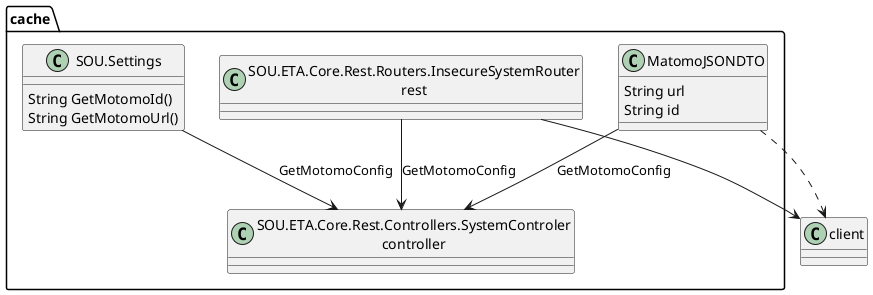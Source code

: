 
Set-ExecutionPolicy RemoteSigned
Set-ExecutionPolicy Default



@startuml Cache
class client{}
class "SOU.ETA.Core.Rest.Routers.InsecureSystemRouter\nrest" as cache.rest {}
class "SOU.ETA.Core.Rest.Controllers.SystemControler\ncontroller" as cache.controller {}
class cache.MatomoJSONDTO {
    String url
    String id
}
class "SOU.Settings" as cache.Settings {
    String GetMotomoId()
    String GetMotomoUrl()
}

cache.rest --> cache.controller : "GetMotomoConfig"
cache.MatomoJSONDTO --> cache.controller : "GetMotomoConfig"
cache.Settings --> cache.controller : "GetMotomoConfig"
cache.MatomoJSONDTO ..> client
cache.rest --> client
@enduml

@startuml Jetalon
interface SettingService {}
class SettingServiceImpl {
    addSetting()
    updateSetting()
    getSetting()
}

SettingService --> SettingServiceImpl


class ConfigurationService {
    void importConfig()
}
class SystemConfigImporter {
    void run()
}
interface PostConstrucRunnerService {
    void run()
}
class AuditServiceApplication {
    void init()
}
class "enumeration/defaultMatomoSettings" {
    ID
    URL
}

note left of ConfigurationService: Импортирует конфигурацию\nКонфигурация собрана в 7z\n\nЛежит в:\nresources/dataconfiguratin/systemConfig
ConfigurationService --* SystemConfigImporter
SystemConfigImporter --> PostConstrucRunnerService
PostConstrucRunnerService --o AuditServiceApplication : run()
@enduml


Искать в C:\rep\jetalon\jetalabor\src\main\java\pro\sisit\etalon\jetalabor\external\api
Искать Privilege
private void validateControlObjectCreateSecurity(DataProcessResultBased result) {
        if (!currentUserService.checkPrivilege(ControlPrivilege.CreateControlObject)) {
            result.addError(errorFormatter.userWithoutCreateControlObjectPrivilege());
        }
    }